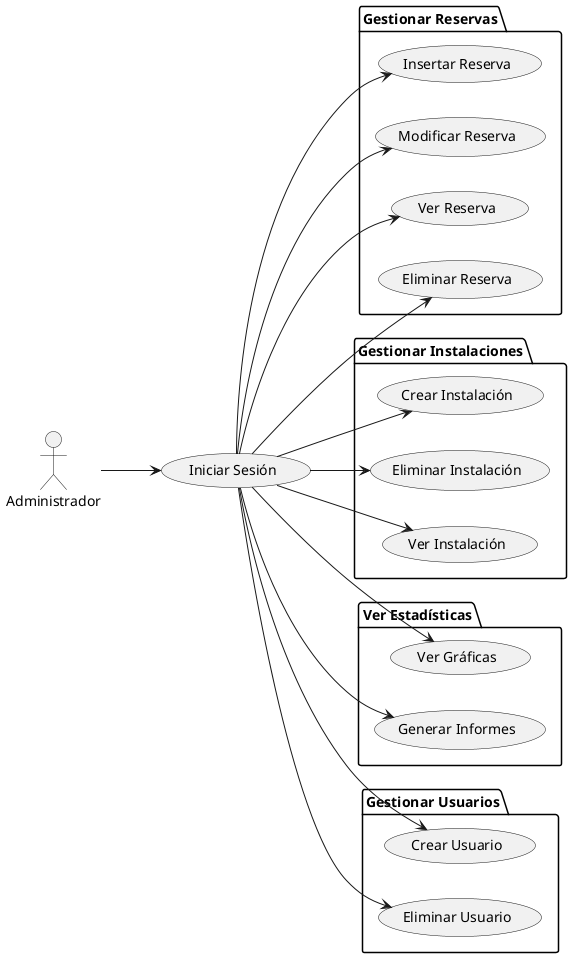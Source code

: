 ﻿@startuml
left to right direction
actor Administrador

usecase "Iniciar Sesión" as UC_IniciarSesion

package "Gestionar Reservas" as UC_GestionarReservas {
  usecase "Insertar Reserva" as UC_InsertarReserva
  usecase "Modificar Reserva" as UC_ModificarReserva
  usecase "Ver Reserva" as UC_VerReserva
  usecase "Eliminar Reserva" as UC_EliminarReserva
}

package "Gestionar Instalaciones" as UC_GestionarInstalaciones {
  usecase "Crear Instalación" as UC_CrearInstalacion
  usecase "Eliminar Instalación" as UC_EliminarInstalacion
  usecase "Ver Instalación" as UC_VerInstalacion
}

package "Ver Estadísticas" as UC_VerEstadisticas {
  usecase "Ver Gráficas" as UC_VerGraficas
  usecase "Generar Informes" as UC_GenerarInformes
}

package "Gestionar Usuarios" as UC_GestionarUsuarios {
  usecase "Crear Usuario" as UC_CrearUsuario
  usecase "Eliminar Usuario" as UC_EliminarUsuario
}

Administrador --> UC_IniciarSesion
UC_IniciarSesion --> UC_InsertarReserva
UC_IniciarSesion --> UC_ModificarReserva
UC_IniciarSesion --> UC_VerReserva
UC_IniciarSesion --> UC_EliminarReserva

UC_IniciarSesion --> UC_CrearInstalacion
UC_IniciarSesion --> UC_EliminarInstalacion
UC_IniciarSesion --> UC_VerInstalacion

UC_IniciarSesion --> UC_VerGraficas
UC_IniciarSesion --> UC_GenerarInformes

UC_IniciarSesion --> UC_CrearUsuario
UC_IniciarSesion --> UC_EliminarUsuario

@enduml
